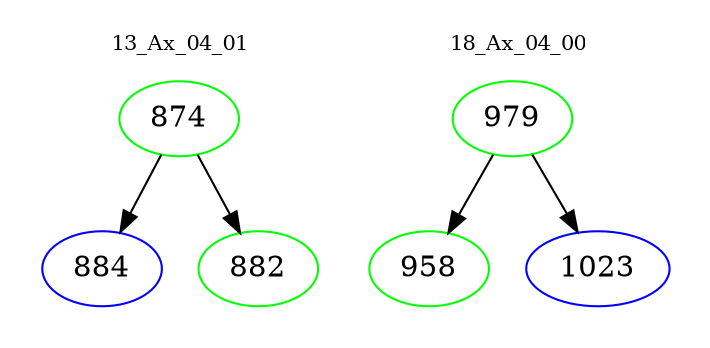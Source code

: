 digraph{
subgraph cluster_0 {
color = white
label = "13_Ax_04_01";
fontsize=10;
T0_874 [label="874", color="green"]
T0_874 -> T0_884 [color="black"]
T0_884 [label="884", color="blue"]
T0_874 -> T0_882 [color="black"]
T0_882 [label="882", color="green"]
}
subgraph cluster_1 {
color = white
label = "18_Ax_04_00";
fontsize=10;
T1_979 [label="979", color="green"]
T1_979 -> T1_958 [color="black"]
T1_958 [label="958", color="green"]
T1_979 -> T1_1023 [color="black"]
T1_1023 [label="1023", color="blue"]
}
}
